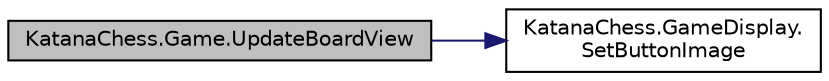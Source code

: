 digraph "KatanaChess.Game.UpdateBoardView"
{
  edge [fontname="Helvetica",fontsize="10",labelfontname="Helvetica",labelfontsize="10"];
  node [fontname="Helvetica",fontsize="10",shape=record];
  rankdir="LR";
  Node1 [label="KatanaChess.Game.UpdateBoardView",height=0.2,width=0.4,color="black", fillcolor="grey75", style="filled", fontcolor="black"];
  Node1 -> Node2 [color="midnightblue",fontsize="10",style="solid",fontname="Helvetica"];
  Node2 [label="KatanaChess.GameDisplay.\lSetButtonImage",height=0.2,width=0.4,color="black", fillcolor="white", style="filled",URL="$class_katana_chess_1_1_game_display.html#ae34f56c192481593197a0570e18497ca"];
}
